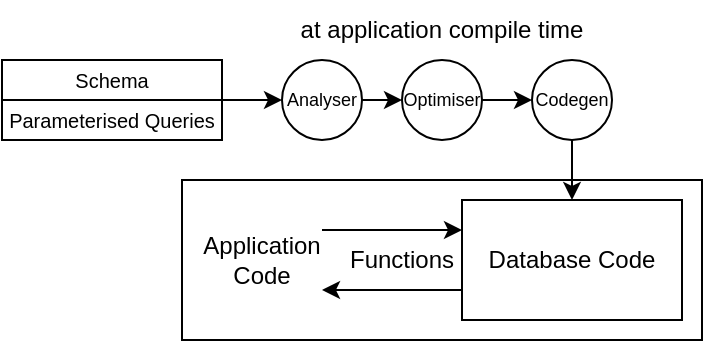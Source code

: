 <mxfile>
    <diagram id="AyagAF_LfjD_7PeeCkRT" name="Page-1">
        <mxGraphModel dx="409" dy="673" grid="1" gridSize="10" guides="1" tooltips="1" connect="1" arrows="1" fold="1" page="1" pageScale="1" pageWidth="850" pageHeight="1100" math="0" shadow="0">
            <root>
                <mxCell id="0"/>
                <mxCell id="1" parent="0"/>
                <mxCell id="19" style="edgeStyle=orthogonalEdgeStyle;html=1;exitX=1;exitY=1;exitDx=0;exitDy=0;entryX=0;entryY=0.5;entryDx=0;entryDy=0;fontSize=10;" edge="1" parent="1" source="2" target="16">
                    <mxGeometry relative="1" as="geometry">
                        <Array as="points">
                            <mxPoint x="130" y="260"/>
                        </Array>
                    </mxGeometry>
                </mxCell>
                <mxCell id="2" value="Schema" style="rounded=0;whiteSpace=wrap;html=1;fontSize=10;" vertex="1" parent="1">
                    <mxGeometry x="20" y="240" width="110" height="20" as="geometry"/>
                </mxCell>
                <mxCell id="3" value="Parameterised Queries" style="rounded=0;whiteSpace=wrap;html=1;fontSize=10;" vertex="1" parent="1">
                    <mxGeometry x="20" y="260" width="110" height="20" as="geometry"/>
                </mxCell>
                <mxCell id="5" value="" style="rounded=0;whiteSpace=wrap;html=1;" vertex="1" parent="1">
                    <mxGeometry x="110" y="300" width="260" height="80" as="geometry"/>
                </mxCell>
                <mxCell id="12" style="edgeStyle=orthogonalEdgeStyle;html=1;exitX=0;exitY=0.75;exitDx=0;exitDy=0;entryX=1;entryY=0.75;entryDx=0;entryDy=0;" edge="1" parent="1" source="6" target="8">
                    <mxGeometry relative="1" as="geometry"/>
                </mxCell>
                <mxCell id="6" value="Database Code" style="rounded=0;whiteSpace=wrap;html=1;" vertex="1" parent="1">
                    <mxGeometry x="250" y="310" width="110" height="60" as="geometry"/>
                </mxCell>
                <mxCell id="11" style="edgeStyle=orthogonalEdgeStyle;html=1;exitX=1;exitY=0.25;exitDx=0;exitDy=0;entryX=0;entryY=0.25;entryDx=0;entryDy=0;" edge="1" parent="1" source="8" target="6">
                    <mxGeometry relative="1" as="geometry"/>
                </mxCell>
                <mxCell id="8" value="Application Code" style="text;html=1;strokeColor=none;fillColor=none;align=center;verticalAlign=middle;whiteSpace=wrap;rounded=0;" vertex="1" parent="1">
                    <mxGeometry x="120" y="310" width="60" height="60" as="geometry"/>
                </mxCell>
                <mxCell id="13" value="at application compile time" style="text;html=1;strokeColor=none;fillColor=none;align=center;verticalAlign=middle;whiteSpace=wrap;rounded=0;" vertex="1" parent="1">
                    <mxGeometry x="165" y="210" width="150" height="30" as="geometry"/>
                </mxCell>
                <mxCell id="14" value="Functions" style="text;html=1;strokeColor=none;fillColor=none;align=center;verticalAlign=middle;whiteSpace=wrap;rounded=0;" vertex="1" parent="1">
                    <mxGeometry x="190" y="330" width="60" height="20" as="geometry"/>
                </mxCell>
                <mxCell id="21" style="edgeStyle=orthogonalEdgeStyle;html=1;exitX=1;exitY=0.5;exitDx=0;exitDy=0;entryX=0;entryY=0.5;entryDx=0;entryDy=0;fontSize=10;" edge="1" parent="1" source="15" target="17">
                    <mxGeometry relative="1" as="geometry"/>
                </mxCell>
                <mxCell id="15" value="Optimiser" style="ellipse;whiteSpace=wrap;html=1;aspect=fixed;fontSize=9;" vertex="1" parent="1">
                    <mxGeometry x="220" y="240" width="40" height="40" as="geometry"/>
                </mxCell>
                <mxCell id="20" style="edgeStyle=orthogonalEdgeStyle;html=1;exitX=1;exitY=0.5;exitDx=0;exitDy=0;entryX=0;entryY=0.5;entryDx=0;entryDy=0;fontSize=10;" edge="1" parent="1" source="16" target="15">
                    <mxGeometry relative="1" as="geometry"/>
                </mxCell>
                <mxCell id="16" value="Analyser" style="ellipse;whiteSpace=wrap;html=1;aspect=fixed;fontSize=9;" vertex="1" parent="1">
                    <mxGeometry x="160" y="240" width="40" height="40" as="geometry"/>
                </mxCell>
                <mxCell id="22" style="edgeStyle=orthogonalEdgeStyle;html=1;exitX=0.5;exitY=1;exitDx=0;exitDy=0;entryX=0.5;entryY=0;entryDx=0;entryDy=0;fontSize=10;" edge="1" parent="1" source="17" target="6">
                    <mxGeometry relative="1" as="geometry"/>
                </mxCell>
                <mxCell id="17" value="Codegen" style="ellipse;whiteSpace=wrap;html=1;aspect=fixed;fontSize=9;" vertex="1" parent="1">
                    <mxGeometry x="285" y="240" width="40" height="40" as="geometry"/>
                </mxCell>
            </root>
        </mxGraphModel>
    </diagram>
</mxfile>